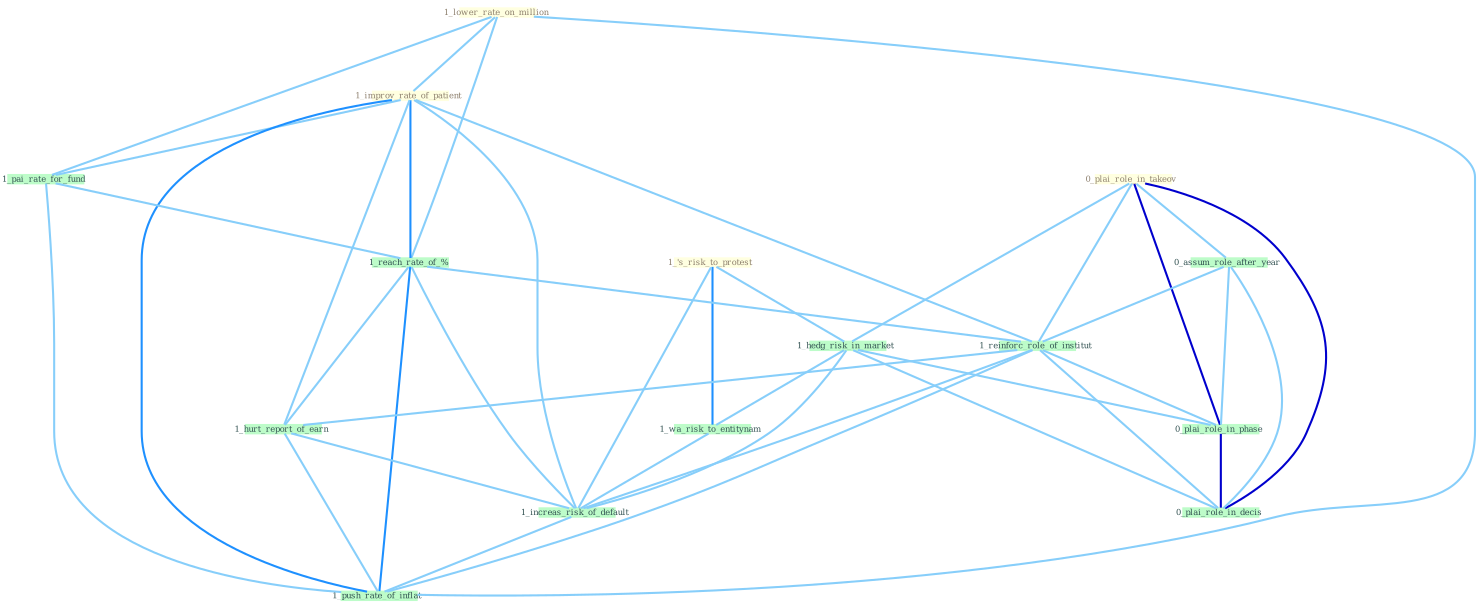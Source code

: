 Graph G{ 
    node
    [shape=polygon,style=filled,width=.5,height=.06,color="#BDFCC9",fixedsize=true,fontsize=4,
    fontcolor="#2f4f4f"];
    {node
    [color="#ffffe0", fontcolor="#8b7d6b"] "1_lower_rate_on_million " "1_'s_risk_to_protest " "0_plai_role_in_takeov " "1_improv_rate_of_patient "}
{node [color="#fff0f5", fontcolor="#b22222"]}
edge [color="#B0E2FF"];

	"1_lower_rate_on_million " -- "1_improv_rate_of_patient " [w="1", color="#87cefa" ];
	"1_lower_rate_on_million " -- "1_pai_rate_for_fund " [w="1", color="#87cefa" ];
	"1_lower_rate_on_million " -- "1_reach_rate_of_% " [w="1", color="#87cefa" ];
	"1_lower_rate_on_million " -- "1_push_rate_of_inflat " [w="1", color="#87cefa" ];
	"1_'s_risk_to_protest " -- "1_hedg_risk_in_market " [w="1", color="#87cefa" ];
	"1_'s_risk_to_protest " -- "1_wa_risk_to_entitynam " [w="2", color="#1e90ff" , len=0.8];
	"1_'s_risk_to_protest " -- "1_increas_risk_of_default " [w="1", color="#87cefa" ];
	"0_plai_role_in_takeov " -- "0_assum_role_after_year " [w="1", color="#87cefa" ];
	"0_plai_role_in_takeov " -- "1_hedg_risk_in_market " [w="1", color="#87cefa" ];
	"0_plai_role_in_takeov " -- "1_reinforc_role_of_institut " [w="1", color="#87cefa" ];
	"0_plai_role_in_takeov " -- "0_plai_role_in_phase " [w="3", color="#0000cd" , len=0.6];
	"0_plai_role_in_takeov " -- "0_plai_role_in_decis " [w="3", color="#0000cd" , len=0.6];
	"1_improv_rate_of_patient " -- "1_pai_rate_for_fund " [w="1", color="#87cefa" ];
	"1_improv_rate_of_patient " -- "1_reach_rate_of_% " [w="2", color="#1e90ff" , len=0.8];
	"1_improv_rate_of_patient " -- "1_reinforc_role_of_institut " [w="1", color="#87cefa" ];
	"1_improv_rate_of_patient " -- "1_hurt_report_of_earn " [w="1", color="#87cefa" ];
	"1_improv_rate_of_patient " -- "1_increas_risk_of_default " [w="1", color="#87cefa" ];
	"1_improv_rate_of_patient " -- "1_push_rate_of_inflat " [w="2", color="#1e90ff" , len=0.8];
	"0_assum_role_after_year " -- "1_reinforc_role_of_institut " [w="1", color="#87cefa" ];
	"0_assum_role_after_year " -- "0_plai_role_in_phase " [w="1", color="#87cefa" ];
	"0_assum_role_after_year " -- "0_plai_role_in_decis " [w="1", color="#87cefa" ];
	"1_hedg_risk_in_market " -- "1_wa_risk_to_entitynam " [w="1", color="#87cefa" ];
	"1_hedg_risk_in_market " -- "0_plai_role_in_phase " [w="1", color="#87cefa" ];
	"1_hedg_risk_in_market " -- "1_increas_risk_of_default " [w="1", color="#87cefa" ];
	"1_hedg_risk_in_market " -- "0_plai_role_in_decis " [w="1", color="#87cefa" ];
	"1_pai_rate_for_fund " -- "1_reach_rate_of_% " [w="1", color="#87cefa" ];
	"1_pai_rate_for_fund " -- "1_push_rate_of_inflat " [w="1", color="#87cefa" ];
	"1_reach_rate_of_% " -- "1_reinforc_role_of_institut " [w="1", color="#87cefa" ];
	"1_reach_rate_of_% " -- "1_hurt_report_of_earn " [w="1", color="#87cefa" ];
	"1_reach_rate_of_% " -- "1_increas_risk_of_default " [w="1", color="#87cefa" ];
	"1_reach_rate_of_% " -- "1_push_rate_of_inflat " [w="2", color="#1e90ff" , len=0.8];
	"1_reinforc_role_of_institut " -- "0_plai_role_in_phase " [w="1", color="#87cefa" ];
	"1_reinforc_role_of_institut " -- "1_hurt_report_of_earn " [w="1", color="#87cefa" ];
	"1_reinforc_role_of_institut " -- "1_increas_risk_of_default " [w="1", color="#87cefa" ];
	"1_reinforc_role_of_institut " -- "0_plai_role_in_decis " [w="1", color="#87cefa" ];
	"1_reinforc_role_of_institut " -- "1_push_rate_of_inflat " [w="1", color="#87cefa" ];
	"1_wa_risk_to_entitynam " -- "1_increas_risk_of_default " [w="1", color="#87cefa" ];
	"0_plai_role_in_phase " -- "0_plai_role_in_decis " [w="3", color="#0000cd" , len=0.6];
	"1_hurt_report_of_earn " -- "1_increas_risk_of_default " [w="1", color="#87cefa" ];
	"1_hurt_report_of_earn " -- "1_push_rate_of_inflat " [w="1", color="#87cefa" ];
	"1_increas_risk_of_default " -- "1_push_rate_of_inflat " [w="1", color="#87cefa" ];
}